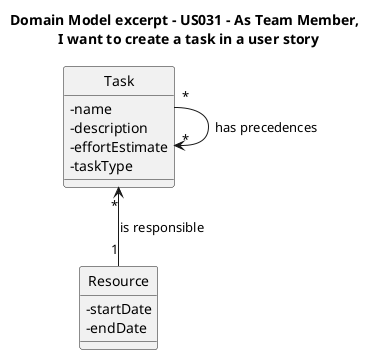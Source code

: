 @startuml
'https://plantuml.com/class-diagram

skinparam classAttributeIconSize 0
hide circle

title Domain Model excerpt - US031 - As Team Member, \n I want to create a task in a user story



class Resource{
-startDate
-endDate
}
class  Task{
-name
-description
-effortEstimate
-taskType
}




Task "*" --> "*" Task: has precedences
Task "*" <-- "1" Resource: is responsible


@enduml